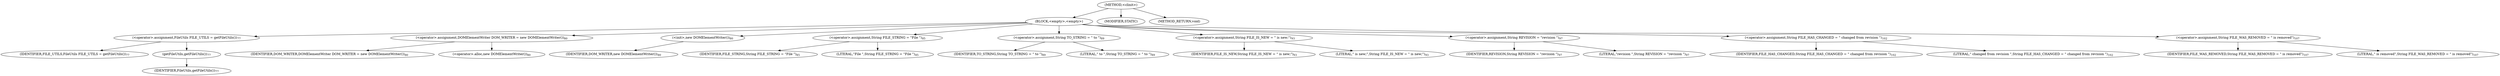 digraph "&lt;clinit&gt;" {  
"971" [label = <(METHOD,&lt;clinit&gt;)> ]
"972" [label = <(BLOCK,&lt;empty&gt;,&lt;empty&gt;)> ]
"973" [label = <(&lt;operator&gt;.assignment,FileUtils FILE_UTILS = getFileUtils())<SUB>77</SUB>> ]
"974" [label = <(IDENTIFIER,FILE_UTILS,FileUtils FILE_UTILS = getFileUtils())<SUB>77</SUB>> ]
"975" [label = <(getFileUtils,getFileUtils())<SUB>77</SUB>> ]
"976" [label = <(IDENTIFIER,FileUtils,getFileUtils())<SUB>77</SUB>> ]
"977" [label = <(&lt;operator&gt;.assignment,DOMElementWriter DOM_WRITER = new DOMElementWriter())<SUB>80</SUB>> ]
"978" [label = <(IDENTIFIER,DOM_WRITER,DOMElementWriter DOM_WRITER = new DOMElementWriter())<SUB>80</SUB>> ]
"979" [label = <(&lt;operator&gt;.alloc,new DOMElementWriter())<SUB>80</SUB>> ]
"980" [label = <(&lt;init&gt;,new DOMElementWriter())<SUB>80</SUB>> ]
"3" [label = <(IDENTIFIER,DOM_WRITER,new DOMElementWriter())<SUB>80</SUB>> ]
"981" [label = <(&lt;operator&gt;.assignment,String FILE_STRING = &quot;File &quot;)<SUB>85</SUB>> ]
"982" [label = <(IDENTIFIER,FILE_STRING,String FILE_STRING = &quot;File &quot;)<SUB>85</SUB>> ]
"983" [label = <(LITERAL,&quot;File &quot;,String FILE_STRING = &quot;File &quot;)<SUB>85</SUB>> ]
"984" [label = <(&lt;operator&gt;.assignment,String TO_STRING = &quot; to &quot;)<SUB>89</SUB>> ]
"985" [label = <(IDENTIFIER,TO_STRING,String TO_STRING = &quot; to &quot;)<SUB>89</SUB>> ]
"986" [label = <(LITERAL,&quot; to &quot;,String TO_STRING = &quot; to &quot;)<SUB>89</SUB>> ]
"987" [label = <(&lt;operator&gt;.assignment,String FILE_IS_NEW = &quot; is new;&quot;)<SUB>93</SUB>> ]
"988" [label = <(IDENTIFIER,FILE_IS_NEW,String FILE_IS_NEW = &quot; is new;&quot;)<SUB>93</SUB>> ]
"989" [label = <(LITERAL,&quot; is new;&quot;,String FILE_IS_NEW = &quot; is new;&quot;)<SUB>93</SUB>> ]
"990" [label = <(&lt;operator&gt;.assignment,String REVISION = &quot;revision &quot;)<SUB>97</SUB>> ]
"991" [label = <(IDENTIFIER,REVISION,String REVISION = &quot;revision &quot;)<SUB>97</SUB>> ]
"992" [label = <(LITERAL,&quot;revision &quot;,String REVISION = &quot;revision &quot;)<SUB>97</SUB>> ]
"993" [label = <(&lt;operator&gt;.assignment,String FILE_HAS_CHANGED = &quot; changed from revision &quot;)<SUB>102</SUB>> ]
"994" [label = <(IDENTIFIER,FILE_HAS_CHANGED,String FILE_HAS_CHANGED = &quot; changed from revision &quot;)<SUB>102</SUB>> ]
"995" [label = <(LITERAL,&quot; changed from revision &quot;,String FILE_HAS_CHANGED = &quot; changed from revision &quot;)<SUB>102</SUB>> ]
"996" [label = <(&lt;operator&gt;.assignment,String FILE_WAS_REMOVED = &quot; is removed&quot;)<SUB>107</SUB>> ]
"997" [label = <(IDENTIFIER,FILE_WAS_REMOVED,String FILE_WAS_REMOVED = &quot; is removed&quot;)<SUB>107</SUB>> ]
"998" [label = <(LITERAL,&quot; is removed&quot;,String FILE_WAS_REMOVED = &quot; is removed&quot;)<SUB>107</SUB>> ]
"999" [label = <(MODIFIER,STATIC)> ]
"1000" [label = <(METHOD_RETURN,void)> ]
  "971" -> "972" 
  "971" -> "999" 
  "971" -> "1000" 
  "972" -> "973" 
  "972" -> "977" 
  "972" -> "980" 
  "972" -> "981" 
  "972" -> "984" 
  "972" -> "987" 
  "972" -> "990" 
  "972" -> "993" 
  "972" -> "996" 
  "973" -> "974" 
  "973" -> "975" 
  "975" -> "976" 
  "977" -> "978" 
  "977" -> "979" 
  "980" -> "3" 
  "981" -> "982" 
  "981" -> "983" 
  "984" -> "985" 
  "984" -> "986" 
  "987" -> "988" 
  "987" -> "989" 
  "990" -> "991" 
  "990" -> "992" 
  "993" -> "994" 
  "993" -> "995" 
  "996" -> "997" 
  "996" -> "998" 
}
